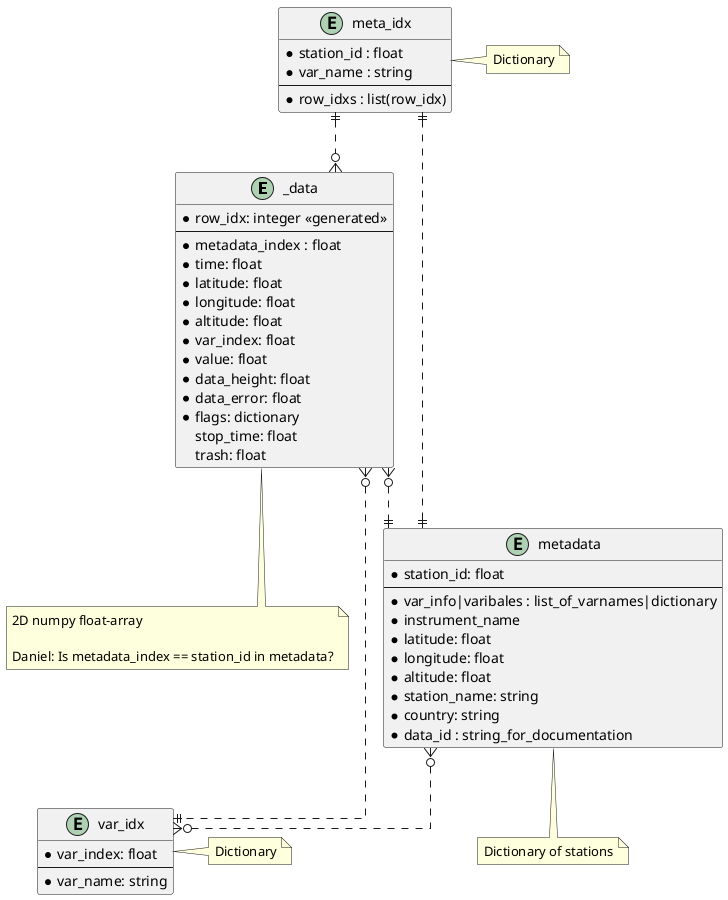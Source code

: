 @startuml
' hide the spot
' hide circle

' avoid problems with angled crows feet
skinparam linetype ortho

entity "_data" {
  *row_idx: integer <<generated>>
  --
  *metadata_index : float
  *time: float
  *latitude: float
  *longitude: float
  *altitude: float
  *var_index: float
  *value: float
  *data_height: float
  *data_error: float
  *flags: dictionary
  stop_time: float
  trash: float
}
note bottom of _data
2D numpy float-array

Daniel: Is metadata_index == station_id in metadata?
end note

entity "metadata" {
  *station_id: float
  --
  *var_info|varibales : list_of_varnames|dictionary
  *instrument_name
  *latitude: float
  *longitude: float
  *altitude: float
  *station_name: string
  *country: string
  *data_id : string_for_documentation
}
note bottom of metadata
Dictionary of stations
end note

entity "meta_idx" {
  *station_id : float
  *var_name : string
  --
  *row_idxs : list(row_idx)
}
note right of meta_idx
Dictionary
end note

entity "var_idx" {
  *var_index: float
  --
  *var_name: string
}
note right of var_idx
Dictionary
end note

_data }o..|| metadata
_data }o..|| var_idx
meta_idx ||..o{ _data
metadata }o..o{ var_idx
meta_idx ||..|| metadata
'_data |o..o{
@enduml
